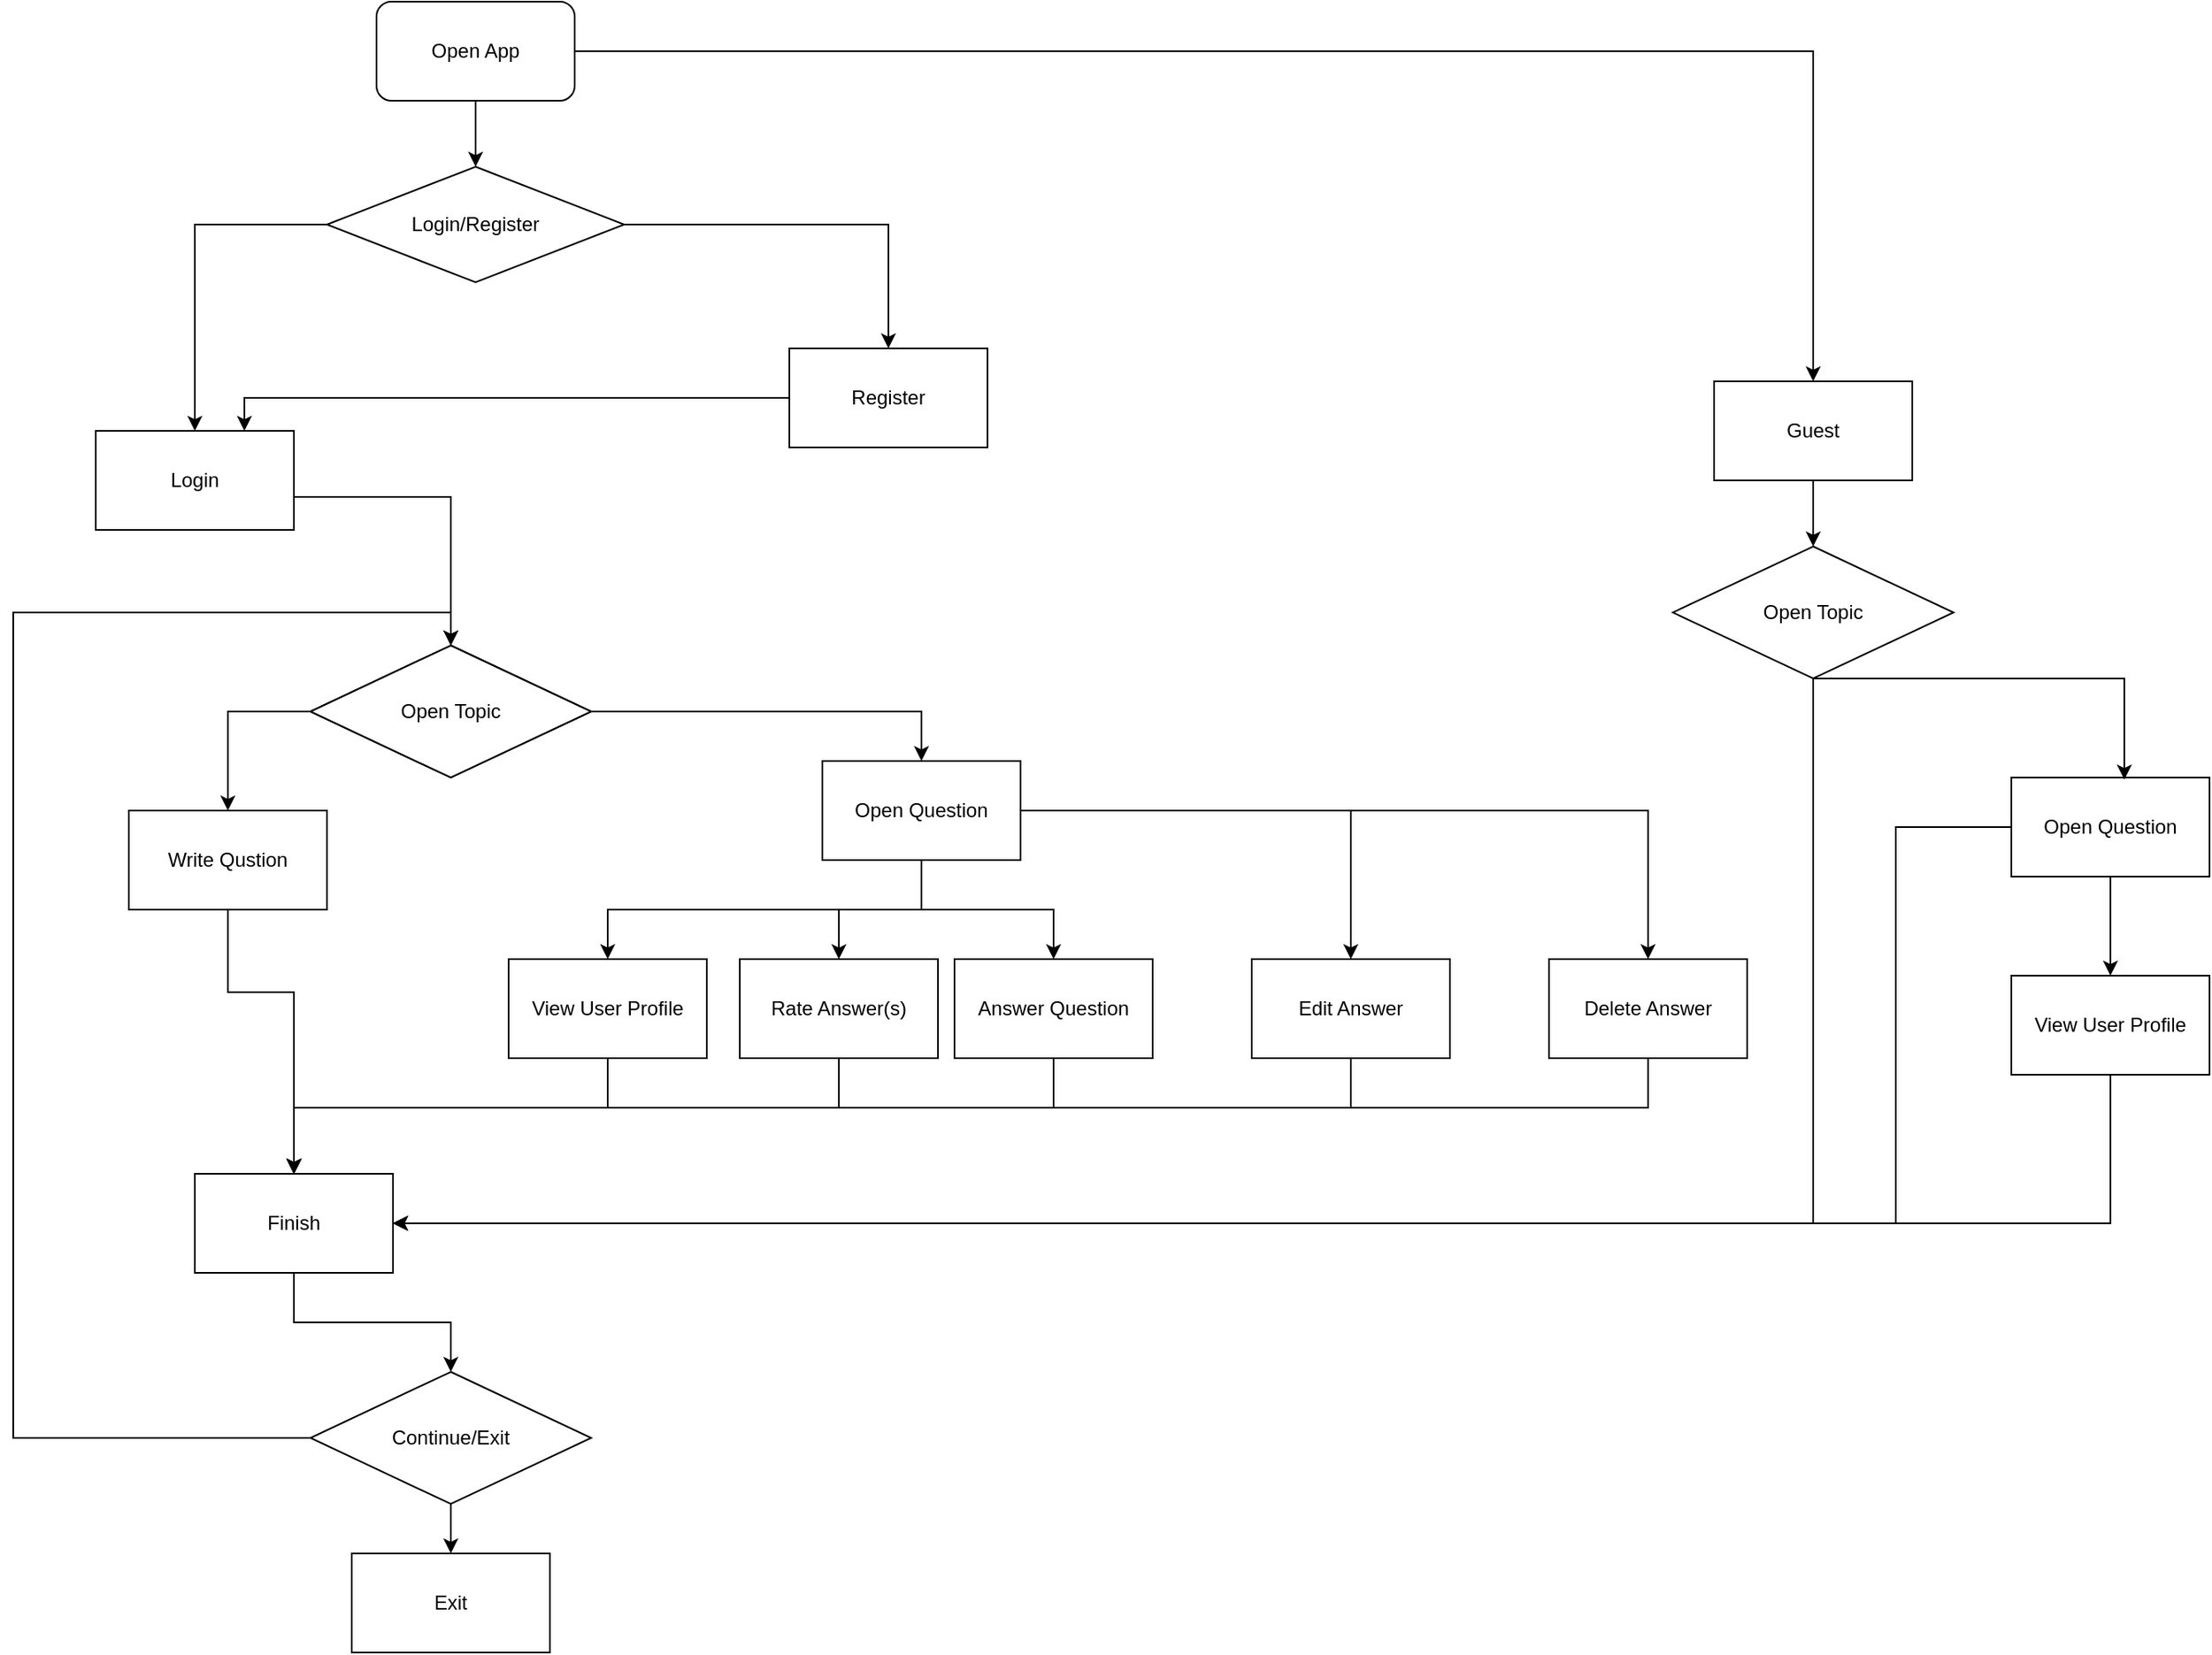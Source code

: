 <mxfile version="16.5.1" type="device"><diagram id="3rCUPUFMtw7Ug0Yb5iy3" name="Page-1"><mxGraphModel dx="1966" dy="998" grid="1" gridSize="10" guides="1" tooltips="1" connect="1" arrows="1" fold="1" page="1" pageScale="1" pageWidth="1920" pageHeight="1200" math="0" shadow="0"><root><mxCell id="0"/><mxCell id="1" parent="0"/><mxCell id="tuWaDbt2MrKNtojTikrS-7" style="edgeStyle=orthogonalEdgeStyle;rounded=0;orthogonalLoop=1;jettySize=auto;html=1;entryX=0.5;entryY=0;entryDx=0;entryDy=0;" parent="1" source="tuWaDbt2MrKNtojTikrS-1" target="tuWaDbt2MrKNtojTikrS-4" edge="1"><mxGeometry relative="1" as="geometry"/></mxCell><mxCell id="Lw3VDrElbwytD1vtdSxk-14" style="edgeStyle=orthogonalEdgeStyle;rounded=0;orthogonalLoop=1;jettySize=auto;html=1;entryX=0.5;entryY=0;entryDx=0;entryDy=0;" parent="1" source="tuWaDbt2MrKNtojTikrS-1" target="Lw3VDrElbwytD1vtdSxk-15" edge="1"><mxGeometry relative="1" as="geometry"><mxPoint x="900" y="570" as="targetPoint"/><Array as="points"><mxPoint x="430" y="330"/><mxPoint x="1240" y="330"/></Array></mxGeometry></mxCell><mxCell id="tuWaDbt2MrKNtojTikrS-1" value="Open App" style="rounded=1;whiteSpace=wrap;html=1;" parent="1" vertex="1"><mxGeometry x="370" y="300" width="120" height="60" as="geometry"/></mxCell><mxCell id="tuWaDbt2MrKNtojTikrS-10" style="edgeStyle=orthogonalEdgeStyle;rounded=0;orthogonalLoop=1;jettySize=auto;html=1;entryX=0.5;entryY=0;entryDx=0;entryDy=0;" parent="1" source="tuWaDbt2MrKNtojTikrS-2" target="tuWaDbt2MrKNtojTikrS-9" edge="1"><mxGeometry relative="1" as="geometry"><mxPoint x="420" y="720" as="targetPoint"/><Array as="points"><mxPoint x="410" y="600"/><mxPoint x="415" y="600"/></Array></mxGeometry></mxCell><mxCell id="tuWaDbt2MrKNtojTikrS-2" value="Login" style="rounded=0;whiteSpace=wrap;html=1;" parent="1" vertex="1"><mxGeometry x="200" y="560" width="120" height="60" as="geometry"/></mxCell><mxCell id="tuWaDbt2MrKNtojTikrS-8" style="edgeStyle=orthogonalEdgeStyle;rounded=0;orthogonalLoop=1;jettySize=auto;html=1;entryX=0.75;entryY=0;entryDx=0;entryDy=0;" parent="1" source="tuWaDbt2MrKNtojTikrS-3" target="tuWaDbt2MrKNtojTikrS-2" edge="1"><mxGeometry relative="1" as="geometry"/></mxCell><mxCell id="tuWaDbt2MrKNtojTikrS-3" value="Register" style="rounded=0;whiteSpace=wrap;html=1;" parent="1" vertex="1"><mxGeometry x="620" y="510" width="120" height="60" as="geometry"/></mxCell><mxCell id="tuWaDbt2MrKNtojTikrS-5" style="edgeStyle=orthogonalEdgeStyle;rounded=0;orthogonalLoop=1;jettySize=auto;html=1;entryX=0.5;entryY=0;entryDx=0;entryDy=0;" parent="1" source="tuWaDbt2MrKNtojTikrS-4" target="tuWaDbt2MrKNtojTikrS-2" edge="1"><mxGeometry relative="1" as="geometry"/></mxCell><mxCell id="tuWaDbt2MrKNtojTikrS-6" style="edgeStyle=orthogonalEdgeStyle;rounded=0;orthogonalLoop=1;jettySize=auto;html=1;" parent="1" source="tuWaDbt2MrKNtojTikrS-4" target="tuWaDbt2MrKNtojTikrS-3" edge="1"><mxGeometry relative="1" as="geometry"/></mxCell><mxCell id="tuWaDbt2MrKNtojTikrS-4" value="Login/Register" style="rhombus;whiteSpace=wrap;html=1;" parent="1" vertex="1"><mxGeometry x="340" y="400" width="180" height="70" as="geometry"/></mxCell><mxCell id="tuWaDbt2MrKNtojTikrS-12" style="edgeStyle=orthogonalEdgeStyle;rounded=0;orthogonalLoop=1;jettySize=auto;html=1;exitX=0;exitY=0.5;exitDx=0;exitDy=0;entryX=0.5;entryY=0;entryDx=0;entryDy=0;" parent="1" source="tuWaDbt2MrKNtojTikrS-9" target="tuWaDbt2MrKNtojTikrS-11" edge="1"><mxGeometry relative="1" as="geometry"/></mxCell><mxCell id="tuWaDbt2MrKNtojTikrS-14" style="edgeStyle=orthogonalEdgeStyle;rounded=0;orthogonalLoop=1;jettySize=auto;html=1;exitX=1;exitY=0.5;exitDx=0;exitDy=0;entryX=0.5;entryY=0;entryDx=0;entryDy=0;" parent="1" source="tuWaDbt2MrKNtojTikrS-9" target="tuWaDbt2MrKNtojTikrS-13" edge="1"><mxGeometry relative="1" as="geometry"/></mxCell><mxCell id="tuWaDbt2MrKNtojTikrS-9" value="Open Topic" style="rhombus;whiteSpace=wrap;html=1;" parent="1" vertex="1"><mxGeometry x="330" y="690" width="170" height="80" as="geometry"/></mxCell><mxCell id="tuWaDbt2MrKNtojTikrS-16" style="edgeStyle=orthogonalEdgeStyle;rounded=0;orthogonalLoop=1;jettySize=auto;html=1;exitX=0.5;exitY=1;exitDx=0;exitDy=0;entryX=0.5;entryY=0;entryDx=0;entryDy=0;" parent="1" source="tuWaDbt2MrKNtojTikrS-11" target="tuWaDbt2MrKNtojTikrS-15" edge="1"><mxGeometry relative="1" as="geometry"><Array as="points"><mxPoint x="280" y="900"/><mxPoint x="320" y="900"/></Array></mxGeometry></mxCell><mxCell id="tuWaDbt2MrKNtojTikrS-11" value="Write Qustion" style="rounded=0;whiteSpace=wrap;html=1;" parent="1" vertex="1"><mxGeometry x="220" y="790" width="120" height="60" as="geometry"/></mxCell><mxCell id="Lw3VDrElbwytD1vtdSxk-3" style="edgeStyle=orthogonalEdgeStyle;rounded=0;orthogonalLoop=1;jettySize=auto;html=1;entryX=0.5;entryY=0;entryDx=0;entryDy=0;" parent="1" source="tuWaDbt2MrKNtojTikrS-13" target="Lw3VDrElbwytD1vtdSxk-2" edge="1"><mxGeometry relative="1" as="geometry"/></mxCell><mxCell id="Lw3VDrElbwytD1vtdSxk-4" style="edgeStyle=orthogonalEdgeStyle;rounded=0;orthogonalLoop=1;jettySize=auto;html=1;entryX=0.5;entryY=0;entryDx=0;entryDy=0;" parent="1" source="tuWaDbt2MrKNtojTikrS-13" target="Lw3VDrElbwytD1vtdSxk-1" edge="1"><mxGeometry relative="1" as="geometry"/></mxCell><mxCell id="Lw3VDrElbwytD1vtdSxk-11" style="edgeStyle=orthogonalEdgeStyle;rounded=0;orthogonalLoop=1;jettySize=auto;html=1;entryX=0.5;entryY=0;entryDx=0;entryDy=0;" parent="1" source="tuWaDbt2MrKNtojTikrS-13" target="Lw3VDrElbwytD1vtdSxk-10" edge="1"><mxGeometry relative="1" as="geometry"><Array as="points"><mxPoint x="700" y="850"/><mxPoint x="510" y="850"/></Array></mxGeometry></mxCell><mxCell id="Lw3VDrElbwytD1vtdSxk-29" style="edgeStyle=orthogonalEdgeStyle;rounded=0;orthogonalLoop=1;jettySize=auto;html=1;entryX=0.5;entryY=0;entryDx=0;entryDy=0;" parent="1" source="tuWaDbt2MrKNtojTikrS-13" target="Lw3VDrElbwytD1vtdSxk-26" edge="1"><mxGeometry relative="1" as="geometry"><mxPoint x="1070" y="790" as="targetPoint"/></mxGeometry></mxCell><mxCell id="Lw3VDrElbwytD1vtdSxk-30" style="edgeStyle=orthogonalEdgeStyle;rounded=0;orthogonalLoop=1;jettySize=auto;html=1;entryX=0.5;entryY=0;entryDx=0;entryDy=0;" parent="1" source="tuWaDbt2MrKNtojTikrS-13" target="Lw3VDrElbwytD1vtdSxk-27" edge="1"><mxGeometry relative="1" as="geometry"/></mxCell><mxCell id="tuWaDbt2MrKNtojTikrS-13" value="Open Question" style="rounded=0;whiteSpace=wrap;html=1;" parent="1" vertex="1"><mxGeometry x="640" y="760" width="120" height="60" as="geometry"/></mxCell><mxCell id="tuWaDbt2MrKNtojTikrS-23" style="edgeStyle=orthogonalEdgeStyle;rounded=0;orthogonalLoop=1;jettySize=auto;html=1;entryX=0.5;entryY=0;entryDx=0;entryDy=0;" parent="1" source="tuWaDbt2MrKNtojTikrS-15" target="tuWaDbt2MrKNtojTikrS-22" edge="1"><mxGeometry relative="1" as="geometry"/></mxCell><mxCell id="tuWaDbt2MrKNtojTikrS-15" value="Finish" style="rounded=0;whiteSpace=wrap;html=1;" parent="1" vertex="1"><mxGeometry x="260" y="1010" width="120" height="60" as="geometry"/></mxCell><mxCell id="tuWaDbt2MrKNtojTikrS-19" value="Exit" style="rounded=0;whiteSpace=wrap;html=1;" parent="1" vertex="1"><mxGeometry x="355" y="1240" width="120" height="60" as="geometry"/></mxCell><mxCell id="tuWaDbt2MrKNtojTikrS-24" style="edgeStyle=orthogonalEdgeStyle;rounded=0;orthogonalLoop=1;jettySize=auto;html=1;entryX=0.5;entryY=0;entryDx=0;entryDy=0;" parent="1" source="tuWaDbt2MrKNtojTikrS-22" target="tuWaDbt2MrKNtojTikrS-19" edge="1"><mxGeometry relative="1" as="geometry"/></mxCell><mxCell id="tuWaDbt2MrKNtojTikrS-25" style="edgeStyle=orthogonalEdgeStyle;rounded=0;orthogonalLoop=1;jettySize=auto;html=1;exitX=1;exitY=0.5;exitDx=0;exitDy=0;entryX=0.5;entryY=0;entryDx=0;entryDy=0;" parent="1" source="tuWaDbt2MrKNtojTikrS-22" target="tuWaDbt2MrKNtojTikrS-9" edge="1"><mxGeometry relative="1" as="geometry"><Array as="points"><mxPoint x="150" y="1170"/><mxPoint x="150" y="670"/><mxPoint x="415" y="670"/></Array></mxGeometry></mxCell><mxCell id="tuWaDbt2MrKNtojTikrS-22" value="Continue/Exit" style="rhombus;whiteSpace=wrap;html=1;" parent="1" vertex="1"><mxGeometry x="330" y="1130" width="170" height="80" as="geometry"/></mxCell><mxCell id="Lw3VDrElbwytD1vtdSxk-32" style="edgeStyle=orthogonalEdgeStyle;rounded=0;orthogonalLoop=1;jettySize=auto;html=1;" parent="1" source="Lw3VDrElbwytD1vtdSxk-1" edge="1"><mxGeometry relative="1" as="geometry"><mxPoint x="320" y="1010" as="targetPoint"/><Array as="points"><mxPoint x="650" y="970"/><mxPoint x="320" y="970"/></Array></mxGeometry></mxCell><mxCell id="Lw3VDrElbwytD1vtdSxk-1" value="Rate Answer(s)" style="rounded=0;whiteSpace=wrap;html=1;" parent="1" vertex="1"><mxGeometry x="590" y="880" width="120" height="60" as="geometry"/></mxCell><mxCell id="Lw3VDrElbwytD1vtdSxk-33" style="edgeStyle=orthogonalEdgeStyle;rounded=0;orthogonalLoop=1;jettySize=auto;html=1;" parent="1" source="Lw3VDrElbwytD1vtdSxk-2" target="tuWaDbt2MrKNtojTikrS-15" edge="1"><mxGeometry relative="1" as="geometry"><Array as="points"><mxPoint x="780" y="970"/><mxPoint x="320" y="970"/></Array></mxGeometry></mxCell><mxCell id="Lw3VDrElbwytD1vtdSxk-2" value="Answer Question" style="rounded=0;whiteSpace=wrap;html=1;" parent="1" vertex="1"><mxGeometry x="720" y="880" width="120" height="60" as="geometry"/></mxCell><mxCell id="Lw3VDrElbwytD1vtdSxk-12" style="edgeStyle=orthogonalEdgeStyle;rounded=0;orthogonalLoop=1;jettySize=auto;html=1;" parent="1" source="Lw3VDrElbwytD1vtdSxk-10" target="tuWaDbt2MrKNtojTikrS-15" edge="1"><mxGeometry relative="1" as="geometry"><Array as="points"><mxPoint x="510" y="970"/><mxPoint x="320" y="970"/></Array></mxGeometry></mxCell><mxCell id="Lw3VDrElbwytD1vtdSxk-10" value="View User Profile" style="rounded=0;whiteSpace=wrap;html=1;" parent="1" vertex="1"><mxGeometry x="450" y="880" width="120" height="60" as="geometry"/></mxCell><mxCell id="Lw3VDrElbwytD1vtdSxk-22" style="edgeStyle=orthogonalEdgeStyle;rounded=0;orthogonalLoop=1;jettySize=auto;html=1;entryX=0.5;entryY=0;entryDx=0;entryDy=0;" parent="1" source="Lw3VDrElbwytD1vtdSxk-15" target="Lw3VDrElbwytD1vtdSxk-20" edge="1"><mxGeometry relative="1" as="geometry"/></mxCell><mxCell id="Lw3VDrElbwytD1vtdSxk-15" value="Guest" style="rounded=0;whiteSpace=wrap;html=1;" parent="1" vertex="1"><mxGeometry x="1180" y="530" width="120" height="60" as="geometry"/></mxCell><mxCell id="Lw3VDrElbwytD1vtdSxk-16" value="Open Topic" style="rhombus;whiteSpace=wrap;html=1;" parent="1" vertex="1"><mxGeometry x="330" y="690" width="170" height="80" as="geometry"/></mxCell><mxCell id="Lw3VDrElbwytD1vtdSxk-17" value="Write Qustion" style="rounded=0;whiteSpace=wrap;html=1;" parent="1" vertex="1"><mxGeometry x="220" y="790" width="120" height="60" as="geometry"/></mxCell><mxCell id="Lw3VDrElbwytD1vtdSxk-28" style="edgeStyle=orthogonalEdgeStyle;rounded=0;orthogonalLoop=1;jettySize=auto;html=1;entryX=0.5;entryY=0;entryDx=0;entryDy=0;" parent="1" source="Lw3VDrElbwytD1vtdSxk-18" target="Lw3VDrElbwytD1vtdSxk-19" edge="1"><mxGeometry relative="1" as="geometry"/></mxCell><mxCell id="Lw3VDrElbwytD1vtdSxk-37" style="edgeStyle=orthogonalEdgeStyle;rounded=0;orthogonalLoop=1;jettySize=auto;html=1;entryX=1;entryY=0.5;entryDx=0;entryDy=0;" parent="1" source="Lw3VDrElbwytD1vtdSxk-18" target="tuWaDbt2MrKNtojTikrS-15" edge="1"><mxGeometry relative="1" as="geometry"><Array as="points"><mxPoint x="1290" y="800"/><mxPoint x="1290" y="1040"/></Array></mxGeometry></mxCell><mxCell id="Lw3VDrElbwytD1vtdSxk-18" value="Open Question" style="rounded=0;whiteSpace=wrap;html=1;" parent="1" vertex="1"><mxGeometry x="1360" y="770" width="120" height="60" as="geometry"/></mxCell><mxCell id="Lw3VDrElbwytD1vtdSxk-39" style="edgeStyle=orthogonalEdgeStyle;rounded=0;orthogonalLoop=1;jettySize=auto;html=1;entryX=1;entryY=0.5;entryDx=0;entryDy=0;" parent="1" source="Lw3VDrElbwytD1vtdSxk-19" target="tuWaDbt2MrKNtojTikrS-15" edge="1"><mxGeometry relative="1" as="geometry"><Array as="points"><mxPoint x="1420" y="1040"/></Array></mxGeometry></mxCell><mxCell id="Lw3VDrElbwytD1vtdSxk-19" value="View User Profile" style="rounded=0;whiteSpace=wrap;html=1;" parent="1" vertex="1"><mxGeometry x="1360" y="890" width="120" height="60" as="geometry"/></mxCell><mxCell id="Lw3VDrElbwytD1vtdSxk-25" style="edgeStyle=orthogonalEdgeStyle;rounded=0;orthogonalLoop=1;jettySize=auto;html=1;entryX=0.57;entryY=0.02;entryDx=0;entryDy=0;entryPerimeter=0;" parent="1" source="Lw3VDrElbwytD1vtdSxk-20" target="Lw3VDrElbwytD1vtdSxk-18" edge="1"><mxGeometry relative="1" as="geometry"><Array as="points"><mxPoint x="1428" y="710"/></Array></mxGeometry></mxCell><mxCell id="Lw3VDrElbwytD1vtdSxk-36" style="edgeStyle=orthogonalEdgeStyle;rounded=0;orthogonalLoop=1;jettySize=auto;html=1;entryX=1;entryY=0.5;entryDx=0;entryDy=0;" parent="1" source="Lw3VDrElbwytD1vtdSxk-20" target="tuWaDbt2MrKNtojTikrS-15" edge="1"><mxGeometry relative="1" as="geometry"><Array as="points"><mxPoint x="1240" y="1040"/></Array></mxGeometry></mxCell><mxCell id="Lw3VDrElbwytD1vtdSxk-20" value="Open Topic" style="rhombus;whiteSpace=wrap;html=1;" parent="1" vertex="1"><mxGeometry x="1155" y="630" width="170" height="80" as="geometry"/></mxCell><mxCell id="Lw3VDrElbwytD1vtdSxk-34" style="edgeStyle=orthogonalEdgeStyle;rounded=0;orthogonalLoop=1;jettySize=auto;html=1;" parent="1" source="Lw3VDrElbwytD1vtdSxk-26" target="tuWaDbt2MrKNtojTikrS-15" edge="1"><mxGeometry relative="1" as="geometry"><Array as="points"><mxPoint x="960" y="970"/><mxPoint x="320" y="970"/></Array></mxGeometry></mxCell><mxCell id="Lw3VDrElbwytD1vtdSxk-26" value="Edit Answer" style="rounded=0;whiteSpace=wrap;html=1;" parent="1" vertex="1"><mxGeometry x="900" y="880" width="120" height="60" as="geometry"/></mxCell><mxCell id="Lw3VDrElbwytD1vtdSxk-35" style="edgeStyle=orthogonalEdgeStyle;rounded=0;orthogonalLoop=1;jettySize=auto;html=1;" parent="1" source="Lw3VDrElbwytD1vtdSxk-27" target="tuWaDbt2MrKNtojTikrS-15" edge="1"><mxGeometry relative="1" as="geometry"><Array as="points"><mxPoint x="1140" y="970"/><mxPoint x="320" y="970"/></Array></mxGeometry></mxCell><mxCell id="Lw3VDrElbwytD1vtdSxk-27" value="Delete Answer" style="rounded=0;whiteSpace=wrap;html=1;" parent="1" vertex="1"><mxGeometry x="1080" y="880" width="120" height="60" as="geometry"/></mxCell></root></mxGraphModel></diagram></mxfile>